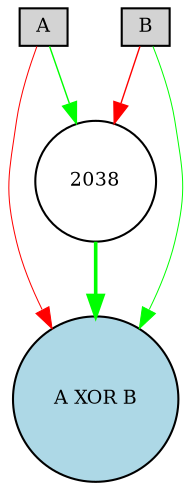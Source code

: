 digraph {
	node [fontsize=9 height=0.2 shape=circle width=0.2]
	A [fillcolor=lightgray shape=box style=filled]
	B [fillcolor=lightgray shape=box style=filled]
	"A XOR B" [fillcolor=lightblue style=filled]
	2038 [fillcolor=white style=filled]
	A -> "A XOR B" [color=red penwidth=0.4863040298181305 style=solid]
	B -> "A XOR B" [color=green penwidth=0.47720848877383815 style=solid]
	A -> 2038 [color=green penwidth=0.6768275792947298 style=solid]
	2038 -> "A XOR B" [color=green penwidth=1.7290630307006154 style=solid]
	B -> 2038 [color=red penwidth=0.6698836633838962 style=solid]
}
